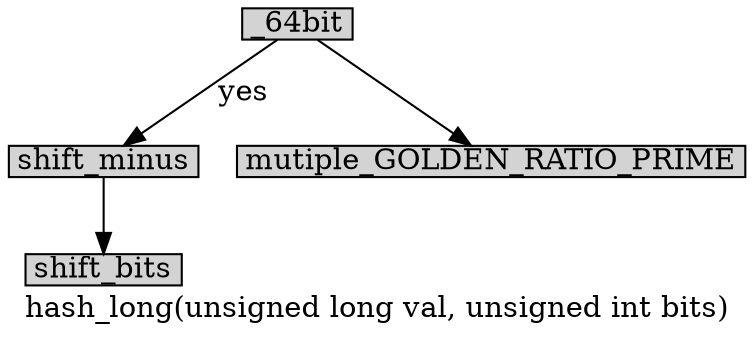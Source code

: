 digraph hash_long{
        label="hash_long(unsigned long val, unsigned int bits)";
        size="10,18";
        ratio=filled;
        
		node[style=filled, shape = box, margin="0.05,0.005",height="0.1",width="0.1"];

		_64bit;
		shift_minus;
		mutiple_GOLDEN_RATIO_PRIME;
		shift_bits;

		_64bit -> shift_minus[label="yes"];
		shift_minus -> shift_bits;
		_64bit -> mutiple_GOLDEN_RATIO_PRIME;
}
